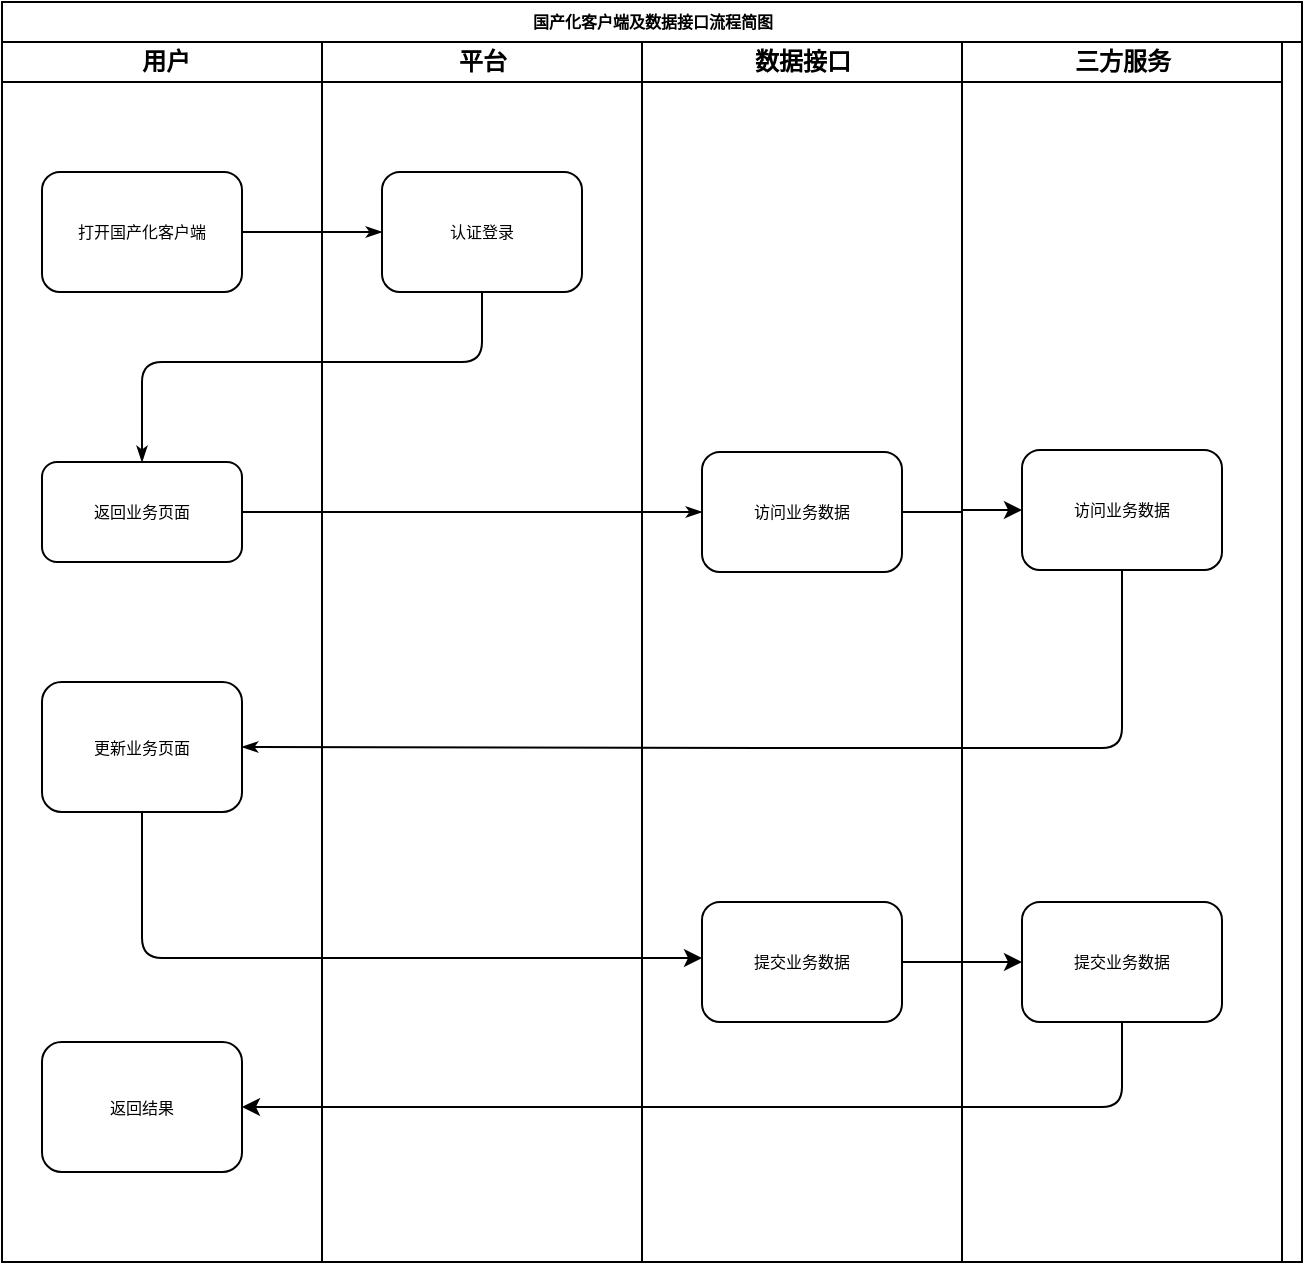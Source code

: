 <mxfile version="20.8.20" type="github">
  <diagram name="第 1 页" id="kVBGcOwjOUwzW2wmPtWT">
    <mxGraphModel dx="1070" dy="815" grid="1" gridSize="10" guides="1" tooltips="1" connect="1" arrows="1" fold="1" page="1" pageScale="1" pageWidth="827" pageHeight="1169" math="0" shadow="0">
      <root>
        <mxCell id="0" />
        <mxCell id="1" parent="0" />
        <mxCell id="0Z2Ury-qv65HJlhU4zYG-1" value="国产化客户端及数据接口流程简图" style="swimlane;html=1;childLayout=stackLayout;startSize=20;rounded=0;shadow=0;labelBackgroundColor=none;strokeWidth=1;fontFamily=Verdana;fontSize=8;align=center;" vertex="1" parent="1">
          <mxGeometry x="60" y="70" width="650" height="630" as="geometry" />
        </mxCell>
        <mxCell id="0Z2Ury-qv65HJlhU4zYG-2" value="&amp;nbsp;用户" style="swimlane;html=1;startSize=20;" vertex="1" parent="0Z2Ury-qv65HJlhU4zYG-1">
          <mxGeometry y="20" width="160" height="610" as="geometry" />
        </mxCell>
        <mxCell id="0Z2Ury-qv65HJlhU4zYG-3" value="打开国产化客户端" style="rounded=1;whiteSpace=wrap;html=1;shadow=0;labelBackgroundColor=none;strokeWidth=1;fontFamily=Verdana;fontSize=8;align=center;" vertex="1" parent="0Z2Ury-qv65HJlhU4zYG-2">
          <mxGeometry x="20" y="65" width="100" height="60" as="geometry" />
        </mxCell>
        <mxCell id="0Z2Ury-qv65HJlhU4zYG-4" value="返回业务页面" style="rounded=1;whiteSpace=wrap;html=1;shadow=0;labelBackgroundColor=none;strokeWidth=1;fontFamily=Verdana;fontSize=8;align=center;" vertex="1" parent="0Z2Ury-qv65HJlhU4zYG-2">
          <mxGeometry x="20" y="210" width="100" height="50" as="geometry" />
        </mxCell>
        <mxCell id="0Z2Ury-qv65HJlhU4zYG-5" value="更新业务页面" style="rounded=1;whiteSpace=wrap;html=1;shadow=0;labelBackgroundColor=none;strokeWidth=1;fontFamily=Verdana;fontSize=8;align=center;" vertex="1" parent="0Z2Ury-qv65HJlhU4zYG-2">
          <mxGeometry x="20" y="320" width="100" height="65" as="geometry" />
        </mxCell>
        <mxCell id="0Z2Ury-qv65HJlhU4zYG-6" value="返回结果" style="rounded=1;whiteSpace=wrap;html=1;shadow=0;labelBackgroundColor=none;strokeWidth=1;fontFamily=Verdana;fontSize=8;align=center;" vertex="1" parent="0Z2Ury-qv65HJlhU4zYG-2">
          <mxGeometry x="20" y="500" width="100" height="65" as="geometry" />
        </mxCell>
        <mxCell id="0Z2Ury-qv65HJlhU4zYG-7" style="edgeStyle=orthogonalEdgeStyle;rounded=1;html=1;labelBackgroundColor=none;startArrow=none;startFill=0;startSize=5;endArrow=classicThin;endFill=1;endSize=5;jettySize=auto;orthogonalLoop=1;strokeWidth=1;fontFamily=Verdana;fontSize=8" edge="1" parent="0Z2Ury-qv65HJlhU4zYG-1" source="0Z2Ury-qv65HJlhU4zYG-3" target="0Z2Ury-qv65HJlhU4zYG-12">
          <mxGeometry relative="1" as="geometry" />
        </mxCell>
        <mxCell id="0Z2Ury-qv65HJlhU4zYG-8" style="edgeStyle=orthogonalEdgeStyle;rounded=1;html=1;labelBackgroundColor=none;startArrow=none;startFill=0;startSize=5;endArrow=classicThin;endFill=1;endSize=5;jettySize=auto;orthogonalLoop=1;strokeWidth=1;fontFamily=Verdana;fontSize=8" edge="1" parent="0Z2Ury-qv65HJlhU4zYG-1" source="0Z2Ury-qv65HJlhU4zYG-12" target="0Z2Ury-qv65HJlhU4zYG-4">
          <mxGeometry relative="1" as="geometry">
            <Array as="points">
              <mxPoint x="240" y="180" />
              <mxPoint x="70" y="180" />
            </Array>
          </mxGeometry>
        </mxCell>
        <mxCell id="0Z2Ury-qv65HJlhU4zYG-11" value="平台" style="swimlane;html=1;startSize=20;" vertex="1" parent="0Z2Ury-qv65HJlhU4zYG-1">
          <mxGeometry x="160" y="20" width="160" height="610" as="geometry" />
        </mxCell>
        <mxCell id="0Z2Ury-qv65HJlhU4zYG-12" value="认证登录" style="rounded=1;whiteSpace=wrap;html=1;shadow=0;labelBackgroundColor=none;strokeWidth=1;fontFamily=Verdana;fontSize=8;align=center;" vertex="1" parent="0Z2Ury-qv65HJlhU4zYG-11">
          <mxGeometry x="30" y="65" width="100" height="60" as="geometry" />
        </mxCell>
        <mxCell id="0Z2Ury-qv65HJlhU4zYG-18" value="数据接口" style="swimlane;html=1;startSize=20;" vertex="1" parent="0Z2Ury-qv65HJlhU4zYG-1">
          <mxGeometry x="320" y="20" width="160" height="610" as="geometry" />
        </mxCell>
        <mxCell id="0Z2Ury-qv65HJlhU4zYG-19" value="访问业务数据" style="rounded=1;whiteSpace=wrap;html=1;shadow=0;labelBackgroundColor=none;strokeWidth=1;fontFamily=Verdana;fontSize=8;align=center;" vertex="1" parent="0Z2Ury-qv65HJlhU4zYG-18">
          <mxGeometry x="30" y="205" width="100" height="60" as="geometry" />
        </mxCell>
        <mxCell id="0Z2Ury-qv65HJlhU4zYG-20" value="提交业务数据" style="rounded=1;whiteSpace=wrap;html=1;shadow=0;labelBackgroundColor=none;strokeWidth=1;fontFamily=Verdana;fontSize=8;align=center;" vertex="1" parent="0Z2Ury-qv65HJlhU4zYG-18">
          <mxGeometry x="30" y="430" width="100" height="60" as="geometry" />
        </mxCell>
        <mxCell id="0Z2Ury-qv65HJlhU4zYG-9" style="edgeStyle=orthogonalEdgeStyle;rounded=1;html=1;labelBackgroundColor=none;startArrow=none;startFill=0;startSize=5;endArrow=classicThin;endFill=1;endSize=5;jettySize=auto;orthogonalLoop=1;strokeWidth=1;fontFamily=Verdana;fontSize=8;entryX=0;entryY=0.5;entryDx=0;entryDy=0;" edge="1" parent="0Z2Ury-qv65HJlhU4zYG-1" source="0Z2Ury-qv65HJlhU4zYG-4" target="0Z2Ury-qv65HJlhU4zYG-19">
          <mxGeometry relative="1" as="geometry">
            <mxPoint x="510" y="205" as="targetPoint" />
          </mxGeometry>
        </mxCell>
        <mxCell id="0Z2Ury-qv65HJlhU4zYG-10" style="edgeStyle=orthogonalEdgeStyle;rounded=1;html=1;labelBackgroundColor=none;startArrow=none;startFill=0;startSize=5;endArrow=classicThin;endFill=1;endSize=5;jettySize=auto;orthogonalLoop=1;strokeWidth=1;fontFamily=Verdana;fontSize=8;entryX=1;entryY=0.5;entryDx=0;entryDy=0;" edge="1" parent="0Z2Ury-qv65HJlhU4zYG-1" target="0Z2Ury-qv65HJlhU4zYG-5">
          <mxGeometry relative="1" as="geometry">
            <mxPoint x="560" y="284" as="sourcePoint" />
            <Array as="points">
              <mxPoint x="560" y="373" />
              <mxPoint x="400" y="373" />
            </Array>
          </mxGeometry>
        </mxCell>
        <mxCell id="0Z2Ury-qv65HJlhU4zYG-16" style="edgeStyle=orthogonalEdgeStyle;rounded=1;orthogonalLoop=1;jettySize=auto;html=1;" edge="1" parent="0Z2Ury-qv65HJlhU4zYG-1" source="0Z2Ury-qv65HJlhU4zYG-5">
          <mxGeometry relative="1" as="geometry">
            <Array as="points">
              <mxPoint x="70" y="478" />
            </Array>
            <mxPoint x="350" y="478" as="targetPoint" />
          </mxGeometry>
        </mxCell>
        <mxCell id="0Z2Ury-qv65HJlhU4zYG-17" style="edgeStyle=orthogonalEdgeStyle;rounded=1;orthogonalLoop=1;jettySize=auto;html=1;exitX=0.5;exitY=1;exitDx=0;exitDy=0;entryX=1;entryY=0.5;entryDx=0;entryDy=0;" edge="1" parent="0Z2Ury-qv65HJlhU4zYG-1" source="0Z2Ury-qv65HJlhU4zYG-15" target="0Z2Ury-qv65HJlhU4zYG-6">
          <mxGeometry relative="1" as="geometry" />
        </mxCell>
        <mxCell id="0Z2Ury-qv65HJlhU4zYG-13" value="三方服务" style="swimlane;html=1;startSize=20;" vertex="1" parent="0Z2Ury-qv65HJlhU4zYG-1">
          <mxGeometry x="480" y="20" width="160" height="610" as="geometry" />
        </mxCell>
        <mxCell id="0Z2Ury-qv65HJlhU4zYG-14" value="访问业务数据" style="rounded=1;whiteSpace=wrap;html=1;shadow=0;labelBackgroundColor=none;strokeWidth=1;fontFamily=Verdana;fontSize=8;align=center;" vertex="1" parent="0Z2Ury-qv65HJlhU4zYG-13">
          <mxGeometry x="30" y="204" width="100" height="60" as="geometry" />
        </mxCell>
        <mxCell id="0Z2Ury-qv65HJlhU4zYG-15" value="提交业务数据" style="rounded=1;whiteSpace=wrap;html=1;shadow=0;labelBackgroundColor=none;strokeWidth=1;fontFamily=Verdana;fontSize=8;align=center;" vertex="1" parent="0Z2Ury-qv65HJlhU4zYG-13">
          <mxGeometry x="30" y="430" width="100" height="60" as="geometry" />
        </mxCell>
        <mxCell id="0Z2Ury-qv65HJlhU4zYG-22" style="edgeStyle=orthogonalEdgeStyle;rounded=0;orthogonalLoop=1;jettySize=auto;html=1;exitX=1;exitY=0.5;exitDx=0;exitDy=0;entryX=0;entryY=0.5;entryDx=0;entryDy=0;" edge="1" parent="0Z2Ury-qv65HJlhU4zYG-1" source="0Z2Ury-qv65HJlhU4zYG-19" target="0Z2Ury-qv65HJlhU4zYG-14">
          <mxGeometry relative="1" as="geometry" />
        </mxCell>
        <mxCell id="0Z2Ury-qv65HJlhU4zYG-23" style="edgeStyle=orthogonalEdgeStyle;rounded=0;orthogonalLoop=1;jettySize=auto;html=1;exitX=1;exitY=0.5;exitDx=0;exitDy=0;entryX=0;entryY=0.5;entryDx=0;entryDy=0;" edge="1" parent="0Z2Ury-qv65HJlhU4zYG-1" source="0Z2Ury-qv65HJlhU4zYG-20" target="0Z2Ury-qv65HJlhU4zYG-15">
          <mxGeometry relative="1" as="geometry" />
        </mxCell>
      </root>
    </mxGraphModel>
  </diagram>
</mxfile>
